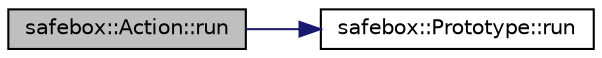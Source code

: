 digraph "safebox::Action::run"
{
 // LATEX_PDF_SIZE
  edge [fontname="Helvetica",fontsize="10",labelfontname="Helvetica",labelfontsize="10"];
  node [fontname="Helvetica",fontsize="10",shape=record];
  rankdir="LR";
  Node1 [label="safebox::Action::run",height=0.2,width=0.4,color="black", fillcolor="grey75", style="filled", fontcolor="black",tooltip="used to use the method run of prototype"];
  Node1 -> Node2 [color="midnightblue",fontsize="10",style="solid",fontname="Helvetica"];
  Node2 [label="safebox::Prototype::run",height=0.2,width=0.4,color="black", fillcolor="white", style="filled",URL="$classsafebox_1_1_prototype.html#a138f9b3e33b6b3e21cf33df6bff790a5",tooltip="Method of safebox protype which used to make connection and use accelerometer."];
}
